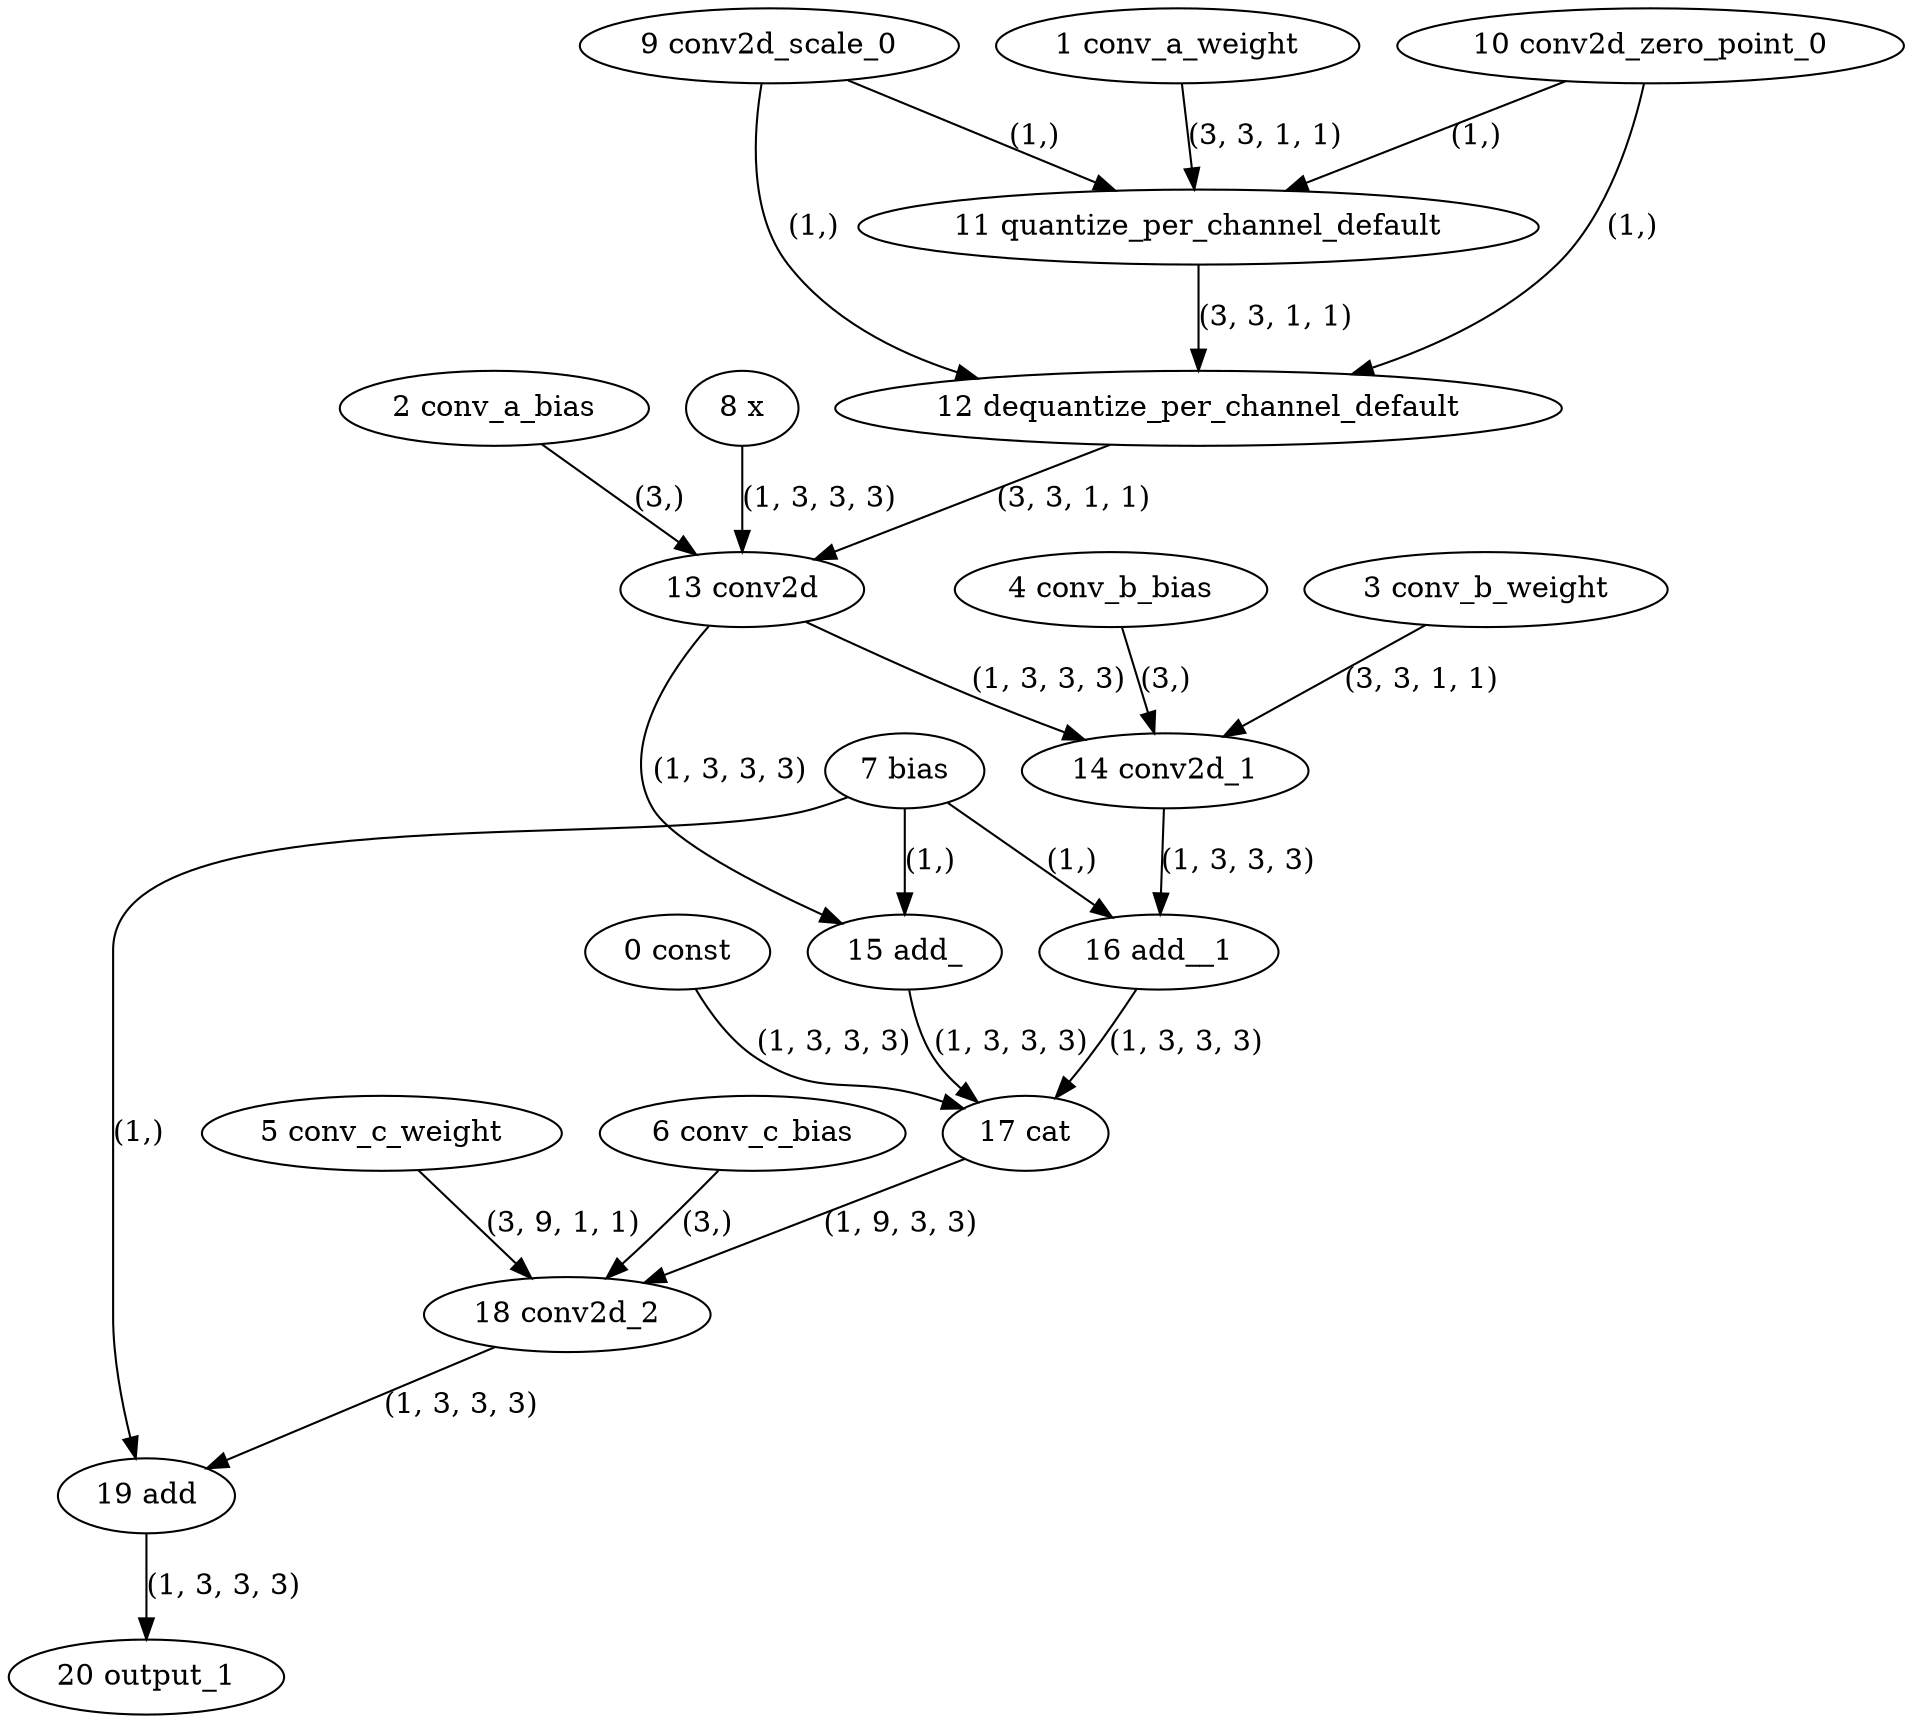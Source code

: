 strict digraph  {
"0 const" [id=0, type=get_attr];
"1 conv_a_weight" [id=1, type=get_attr];
"2 conv_a_bias" [id=2, type=get_attr];
"3 conv_b_weight" [id=3, type=get_attr];
"4 conv_b_bias" [id=4, type=get_attr];
"5 conv_c_weight" [id=5, type=get_attr];
"6 conv_c_bias" [id=6, type=get_attr];
"7 bias" [id=7, type=get_attr];
"8 x" [id=8, type=input];
"9 conv2d_scale_0" [id=9, type=get_attr];
"10 conv2d_zero_point_0" [id=10, type=get_attr];
"11 quantize_per_channel_default" [id=11, type=quantize_per_channel];
"12 dequantize_per_channel_default" [id=12, type=dequantize_per_channel];
"13 conv2d" [id=13, type=conv2d];
"14 conv2d_1" [id=14, type=conv2d];
"15 add_" [id=15, type=add_];
"16 add__1" [id=16, type=add_];
"17 cat" [id=17, type=cat];
"18 conv2d_2" [id=18, type=conv2d];
"19 add" [id=19, type=add];
"20 output_1" [id=20, type=output];
"0 const" -> "17 cat"  [label="(1, 3, 3, 3)", style=solid];
"1 conv_a_weight" -> "11 quantize_per_channel_default"  [label="(3, 3, 1, 1)", style=solid];
"2 conv_a_bias" -> "13 conv2d"  [label="(3,)", style=solid];
"3 conv_b_weight" -> "14 conv2d_1"  [label="(3, 3, 1, 1)", style=solid];
"4 conv_b_bias" -> "14 conv2d_1"  [label="(3,)", style=solid];
"5 conv_c_weight" -> "18 conv2d_2"  [label="(3, 9, 1, 1)", style=solid];
"6 conv_c_bias" -> "18 conv2d_2"  [label="(3,)", style=solid];
"7 bias" -> "15 add_"  [label="(1,)", style=solid];
"7 bias" -> "16 add__1"  [label="(1,)", style=solid];
"7 bias" -> "19 add"  [label="(1,)", style=solid];
"8 x" -> "13 conv2d"  [label="(1, 3, 3, 3)", style=solid];
"9 conv2d_scale_0" -> "11 quantize_per_channel_default"  [label="(1,)", style=solid];
"9 conv2d_scale_0" -> "12 dequantize_per_channel_default"  [label="(1,)", style=solid];
"10 conv2d_zero_point_0" -> "11 quantize_per_channel_default"  [label="(1,)", style=solid];
"10 conv2d_zero_point_0" -> "12 dequantize_per_channel_default"  [label="(1,)", style=solid];
"11 quantize_per_channel_default" -> "12 dequantize_per_channel_default"  [label="(3, 3, 1, 1)", style=solid];
"12 dequantize_per_channel_default" -> "13 conv2d"  [label="(3, 3, 1, 1)", style=solid];
"13 conv2d" -> "14 conv2d_1"  [label="(1, 3, 3, 3)", style=solid];
"13 conv2d" -> "15 add_"  [label="(1, 3, 3, 3)", style=solid];
"14 conv2d_1" -> "16 add__1"  [label="(1, 3, 3, 3)", style=solid];
"15 add_" -> "17 cat"  [label="(1, 3, 3, 3)", style=solid];
"16 add__1" -> "17 cat"  [label="(1, 3, 3, 3)", style=solid];
"17 cat" -> "18 conv2d_2"  [label="(1, 9, 3, 3)", style=solid];
"18 conv2d_2" -> "19 add"  [label="(1, 3, 3, 3)", style=solid];
"19 add" -> "20 output_1"  [label="(1, 3, 3, 3)", style=solid];
}
